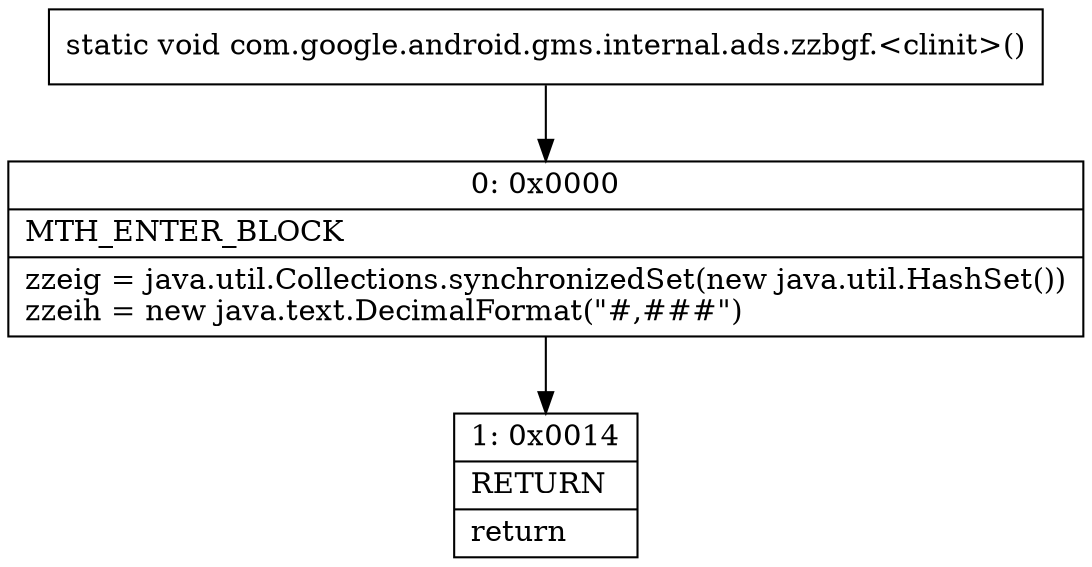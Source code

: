digraph "CFG forcom.google.android.gms.internal.ads.zzbgf.\<clinit\>()V" {
Node_0 [shape=record,label="{0\:\ 0x0000|MTH_ENTER_BLOCK\l|zzeig = java.util.Collections.synchronizedSet(new java.util.HashSet())\lzzeih = new java.text.DecimalFormat(\"#,###\")\l}"];
Node_1 [shape=record,label="{1\:\ 0x0014|RETURN\l|return\l}"];
MethodNode[shape=record,label="{static void com.google.android.gms.internal.ads.zzbgf.\<clinit\>() }"];
MethodNode -> Node_0;
Node_0 -> Node_1;
}


